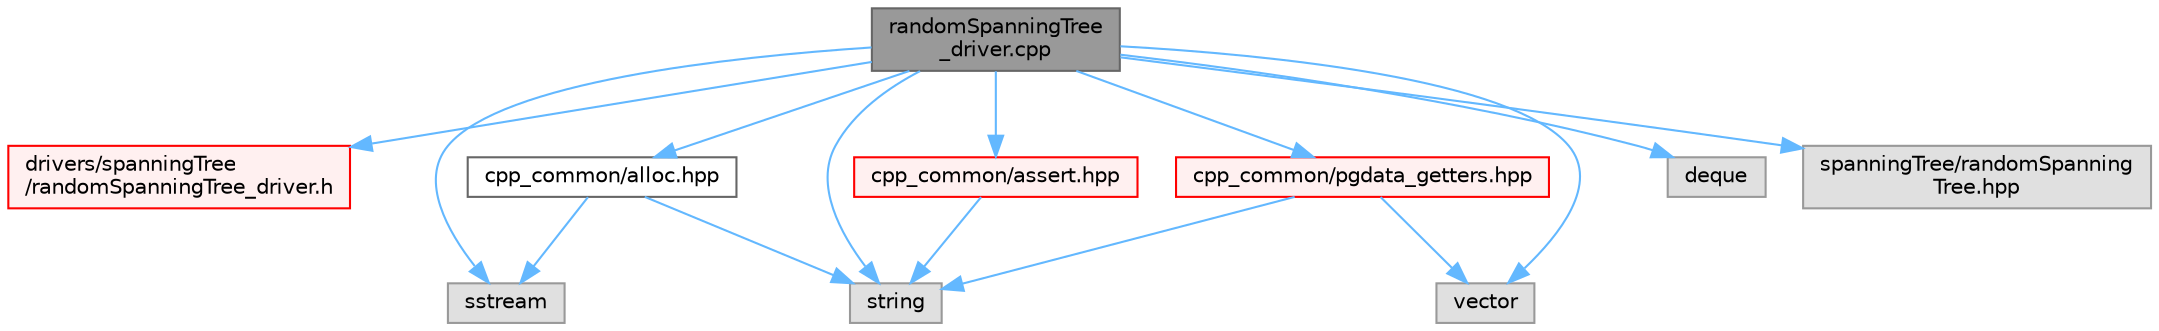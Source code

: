 digraph "randomSpanningTree_driver.cpp"
{
 // LATEX_PDF_SIZE
  bgcolor="transparent";
  edge [fontname=Helvetica,fontsize=10,labelfontname=Helvetica,labelfontsize=10];
  node [fontname=Helvetica,fontsize=10,shape=box,height=0.2,width=0.4];
  Node1 [id="Node000001",label="randomSpanningTree\l_driver.cpp",height=0.2,width=0.4,color="gray40", fillcolor="grey60", style="filled", fontcolor="black",tooltip=" "];
  Node1 -> Node2 [id="edge1_Node000001_Node000002",color="steelblue1",style="solid",tooltip=" "];
  Node2 [id="Node000002",label="drivers/spanningTree\l/randomSpanningTree_driver.h",height=0.2,width=0.4,color="red", fillcolor="#FFF0F0", style="filled",URL="$randomSpanningTree__driver_8h.html",tooltip=" "];
  Node1 -> Node7 [id="edge2_Node000001_Node000007",color="steelblue1",style="solid",tooltip=" "];
  Node7 [id="Node000007",label="sstream",height=0.2,width=0.4,color="grey60", fillcolor="#E0E0E0", style="filled",tooltip=" "];
  Node1 -> Node8 [id="edge3_Node000001_Node000008",color="steelblue1",style="solid",tooltip=" "];
  Node8 [id="Node000008",label="deque",height=0.2,width=0.4,color="grey60", fillcolor="#E0E0E0", style="filled",tooltip=" "];
  Node1 -> Node9 [id="edge4_Node000001_Node000009",color="steelblue1",style="solid",tooltip=" "];
  Node9 [id="Node000009",label="vector",height=0.2,width=0.4,color="grey60", fillcolor="#E0E0E0", style="filled",tooltip=" "];
  Node1 -> Node10 [id="edge5_Node000001_Node000010",color="steelblue1",style="solid",tooltip=" "];
  Node10 [id="Node000010",label="string",height=0.2,width=0.4,color="grey60", fillcolor="#E0E0E0", style="filled",tooltip=" "];
  Node1 -> Node11 [id="edge6_Node000001_Node000011",color="steelblue1",style="solid",tooltip=" "];
  Node11 [id="Node000011",label="cpp_common/pgdata_getters.hpp",height=0.2,width=0.4,color="red", fillcolor="#FFF0F0", style="filled",URL="$pgdata__getters_8hpp.html",tooltip=" "];
  Node11 -> Node10 [id="edge7_Node000011_Node000010",color="steelblue1",style="solid",tooltip=" "];
  Node11 -> Node9 [id="edge8_Node000011_Node000009",color="steelblue1",style="solid",tooltip=" "];
  Node1 -> Node30 [id="edge9_Node000001_Node000030",color="steelblue1",style="solid",tooltip=" "];
  Node30 [id="Node000030",label="cpp_common/alloc.hpp",height=0.2,width=0.4,color="grey40", fillcolor="white", style="filled",URL="$alloc_8hpp.html",tooltip=" "];
  Node30 -> Node10 [id="edge10_Node000030_Node000010",color="steelblue1",style="solid",tooltip=" "];
  Node30 -> Node7 [id="edge11_Node000030_Node000007",color="steelblue1",style="solid",tooltip=" "];
  Node1 -> Node31 [id="edge12_Node000001_Node000031",color="steelblue1",style="solid",tooltip=" "];
  Node31 [id="Node000031",label="cpp_common/assert.hpp",height=0.2,width=0.4,color="red", fillcolor="#FFF0F0", style="filled",URL="$assert_8hpp.html",tooltip="Assertions Handling."];
  Node31 -> Node10 [id="edge13_Node000031_Node000010",color="steelblue1",style="solid",tooltip=" "];
  Node1 -> Node33 [id="edge14_Node000001_Node000033",color="steelblue1",style="solid",tooltip=" "];
  Node33 [id="Node000033",label="spanningTree/randomSpanning\lTree.hpp",height=0.2,width=0.4,color="grey60", fillcolor="#E0E0E0", style="filled",tooltip=" "];
}
